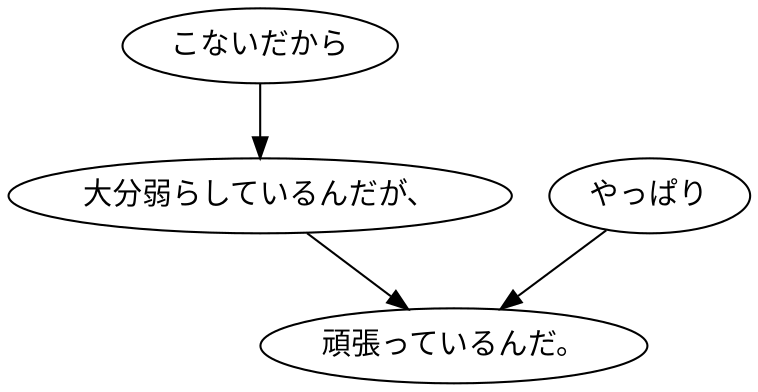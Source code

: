digraph graph5255 {
	node0 [label="こないだから"];
	node1 [label="大分弱らしているんだが、"];
	node2 [label="やっぱり"];
	node3 [label="頑張っているんだ。"];
	node0 -> node1;
	node1 -> node3;
	node2 -> node3;
}
